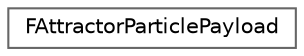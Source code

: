 digraph "Graphical Class Hierarchy"
{
 // INTERACTIVE_SVG=YES
 // LATEX_PDF_SIZE
  bgcolor="transparent";
  edge [fontname=Helvetica,fontsize=10,labelfontname=Helvetica,labelfontsize=10];
  node [fontname=Helvetica,fontsize=10,shape=box,height=0.2,width=0.4];
  rankdir="LR";
  Node0 [id="Node000000",label="FAttractorParticlePayload",height=0.2,width=0.4,color="grey40", fillcolor="white", style="filled",URL="$d4/d04/structFAttractorParticlePayload.html",tooltip=" "];
}
